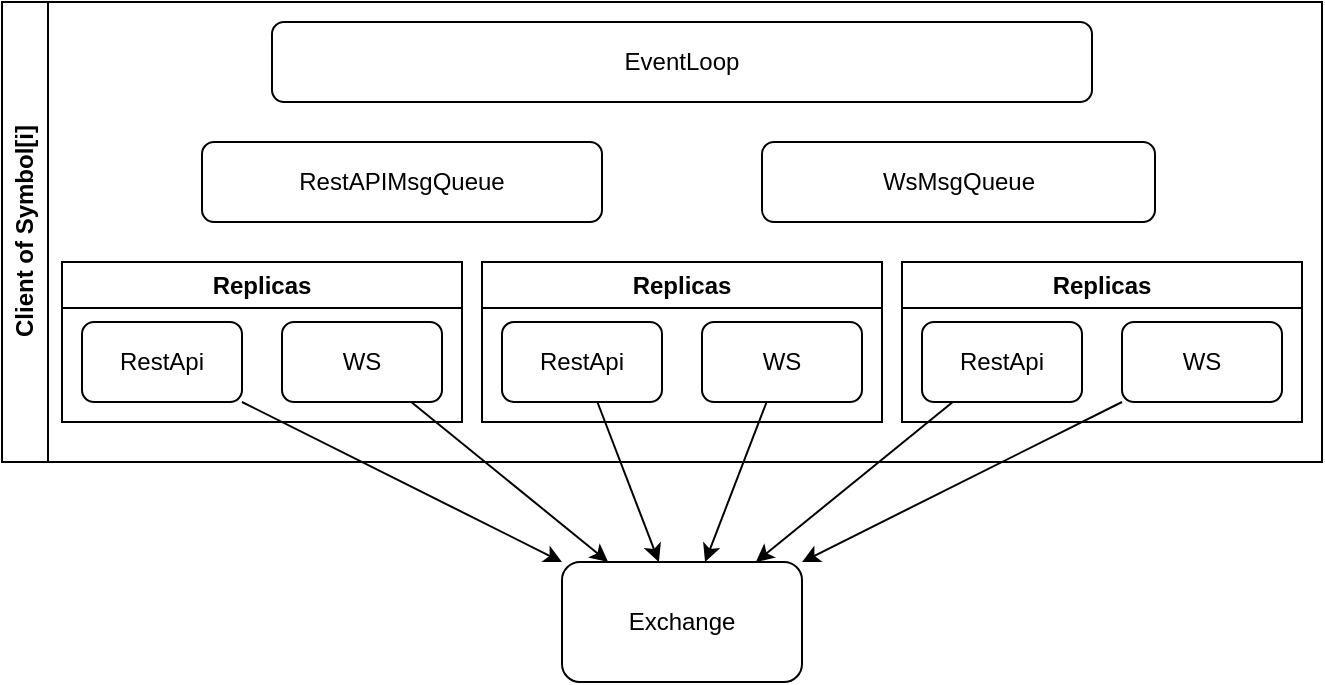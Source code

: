 <mxfile>
    <diagram id="3Eb1a_4QV1NXNouaN8_e" name="第 1 页">
        <mxGraphModel dx="982" dy="706" grid="1" gridSize="10" guides="1" tooltips="1" connect="1" arrows="1" fold="1" page="1" pageScale="1" pageWidth="827" pageHeight="1169" math="0" shadow="0">
            <root>
                <mxCell id="0"/>
                <mxCell id="1" parent="0"/>
                <mxCell id="2" value="Exchange" style="rounded=1;whiteSpace=wrap;html=1;" vertex="1" parent="1">
                    <mxGeometry x="380" y="620" width="120" height="60" as="geometry"/>
                </mxCell>
                <mxCell id="11" value="Client of Symbol[i]" style="swimlane;horizontal=0;whiteSpace=wrap;html=1;" vertex="1" parent="1">
                    <mxGeometry x="100" y="340" width="660" height="230" as="geometry"/>
                </mxCell>
                <mxCell id="16" value="RestAPIMsgQueue" style="rounded=1;whiteSpace=wrap;html=1;" vertex="1" parent="11">
                    <mxGeometry x="100" y="70" width="200" height="40" as="geometry"/>
                </mxCell>
                <mxCell id="17" value="WsMsgQueue" style="rounded=1;whiteSpace=wrap;html=1;" vertex="1" parent="11">
                    <mxGeometry x="380" y="70" width="196.5" height="40" as="geometry"/>
                </mxCell>
                <mxCell id="18" value="EventLoop" style="rounded=1;whiteSpace=wrap;html=1;" vertex="1" parent="11">
                    <mxGeometry x="135" y="10" width="410" height="40" as="geometry"/>
                </mxCell>
                <mxCell id="22" value="Replicas" style="swimlane;whiteSpace=wrap;html=1;" vertex="1" parent="11">
                    <mxGeometry x="30" y="130" width="200" height="80" as="geometry"/>
                </mxCell>
                <mxCell id="23" value="RestApi" style="rounded=1;whiteSpace=wrap;html=1;" vertex="1" parent="22">
                    <mxGeometry x="10" y="30" width="80" height="40" as="geometry"/>
                </mxCell>
                <mxCell id="24" value="WS" style="rounded=1;whiteSpace=wrap;html=1;" vertex="1" parent="22">
                    <mxGeometry x="110" y="30" width="80" height="40" as="geometry"/>
                </mxCell>
                <mxCell id="25" value="Replicas" style="swimlane;whiteSpace=wrap;html=1;" vertex="1" parent="11">
                    <mxGeometry x="240" y="130" width="200" height="80" as="geometry"/>
                </mxCell>
                <mxCell id="26" value="RestApi" style="rounded=1;whiteSpace=wrap;html=1;" vertex="1" parent="25">
                    <mxGeometry x="10" y="30" width="80" height="40" as="geometry"/>
                </mxCell>
                <mxCell id="27" value="WS" style="rounded=1;whiteSpace=wrap;html=1;" vertex="1" parent="25">
                    <mxGeometry x="110" y="30" width="80" height="40" as="geometry"/>
                </mxCell>
                <mxCell id="19" value="Replicas" style="swimlane;whiteSpace=wrap;html=1;" vertex="1" parent="11">
                    <mxGeometry x="450" y="130" width="200" height="80" as="geometry"/>
                </mxCell>
                <mxCell id="20" value="RestApi" style="rounded=1;whiteSpace=wrap;html=1;" vertex="1" parent="19">
                    <mxGeometry x="10" y="30" width="80" height="40" as="geometry"/>
                </mxCell>
                <mxCell id="21" value="WS" style="rounded=1;whiteSpace=wrap;html=1;" vertex="1" parent="19">
                    <mxGeometry x="110" y="30" width="80" height="40" as="geometry"/>
                </mxCell>
                <mxCell id="28" style="edgeStyle=none;html=1;" edge="1" parent="1" source="23" target="2">
                    <mxGeometry relative="1" as="geometry"/>
                </mxCell>
                <mxCell id="29" style="edgeStyle=none;html=1;" edge="1" parent="1" source="24" target="2">
                    <mxGeometry relative="1" as="geometry"/>
                </mxCell>
                <mxCell id="30" style="edgeStyle=none;html=1;" edge="1" parent="1" source="26" target="2">
                    <mxGeometry relative="1" as="geometry"/>
                </mxCell>
                <mxCell id="31" style="edgeStyle=none;html=1;" edge="1" parent="1" source="27" target="2">
                    <mxGeometry relative="1" as="geometry"/>
                </mxCell>
                <mxCell id="32" style="edgeStyle=none;html=1;" edge="1" parent="1" source="20" target="2">
                    <mxGeometry relative="1" as="geometry"/>
                </mxCell>
                <mxCell id="33" style="edgeStyle=none;html=1;" edge="1" parent="1" source="21" target="2">
                    <mxGeometry relative="1" as="geometry"/>
                </mxCell>
            </root>
        </mxGraphModel>
    </diagram>
</mxfile>